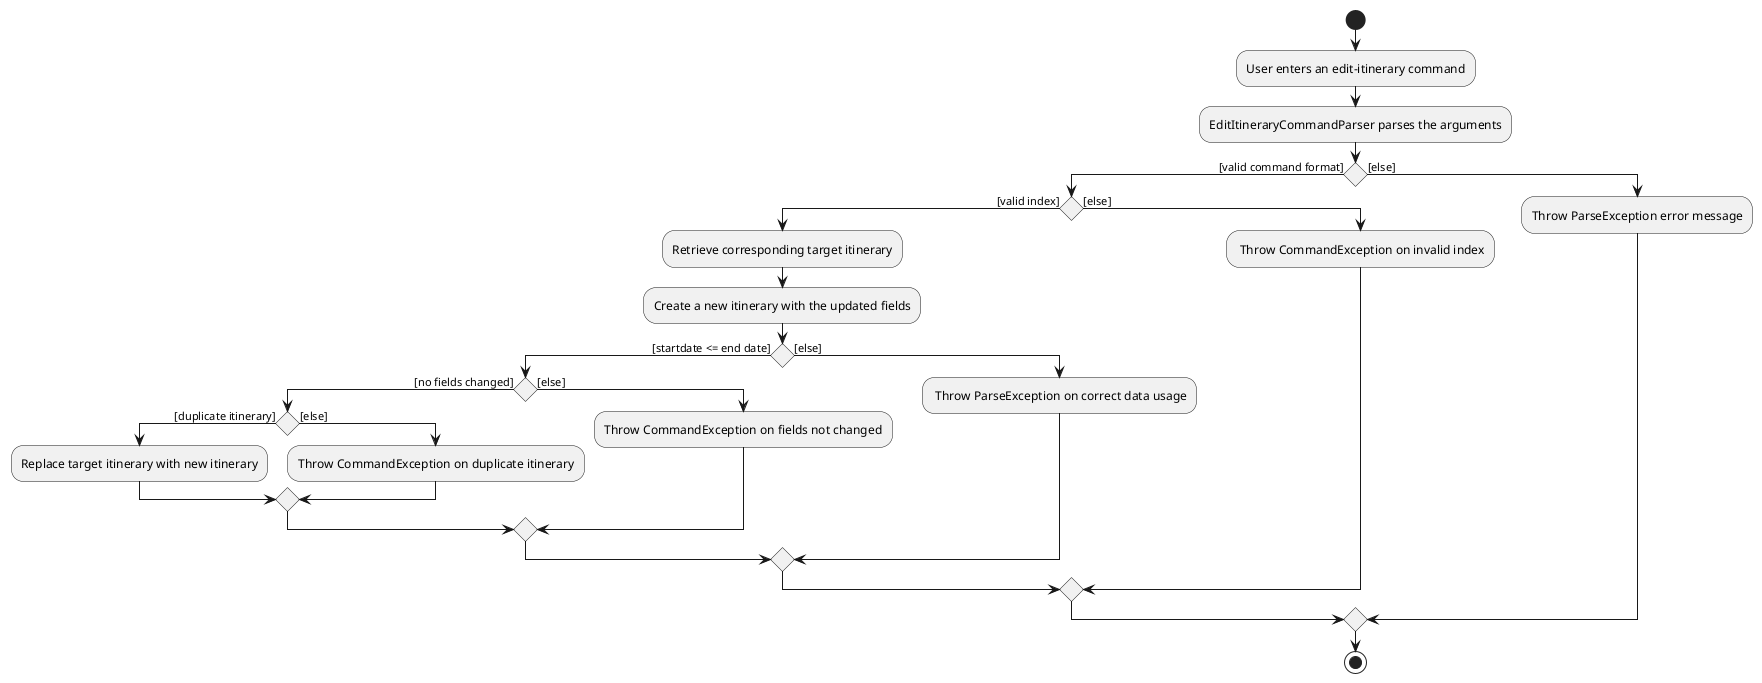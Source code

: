 @startuml
start
:User enters an edit-itinerary command;
:EditItineraryCommandParser parses the arguments;

'Since the beta syntax does not support placing the condition outside the
'diamond we place it as the true branch instead.

if () then ([valid command format])
    if () then([valid index])
    :Retrieve corresponding target itinerary;
    :Create a new itinerary with the updated fields;
        if () then([startdate <= end date])
            if () then([no fields changed])
                if () then([duplicate itinerary])
                :Replace target itinerary with new itinerary;
                else ([else])
                :Throw CommandException on duplicate itinerary;
                endif
            else ([else])
            :Throw CommandException on fields not changed;
            endif
        else ([else])
        : Throw ParseException on correct data usage;
        endif
    else ([else])
    : Throw CommandException on invalid index;
    endif
else ([else])
    :Throw ParseException error message;
endif

stop
@enduml
